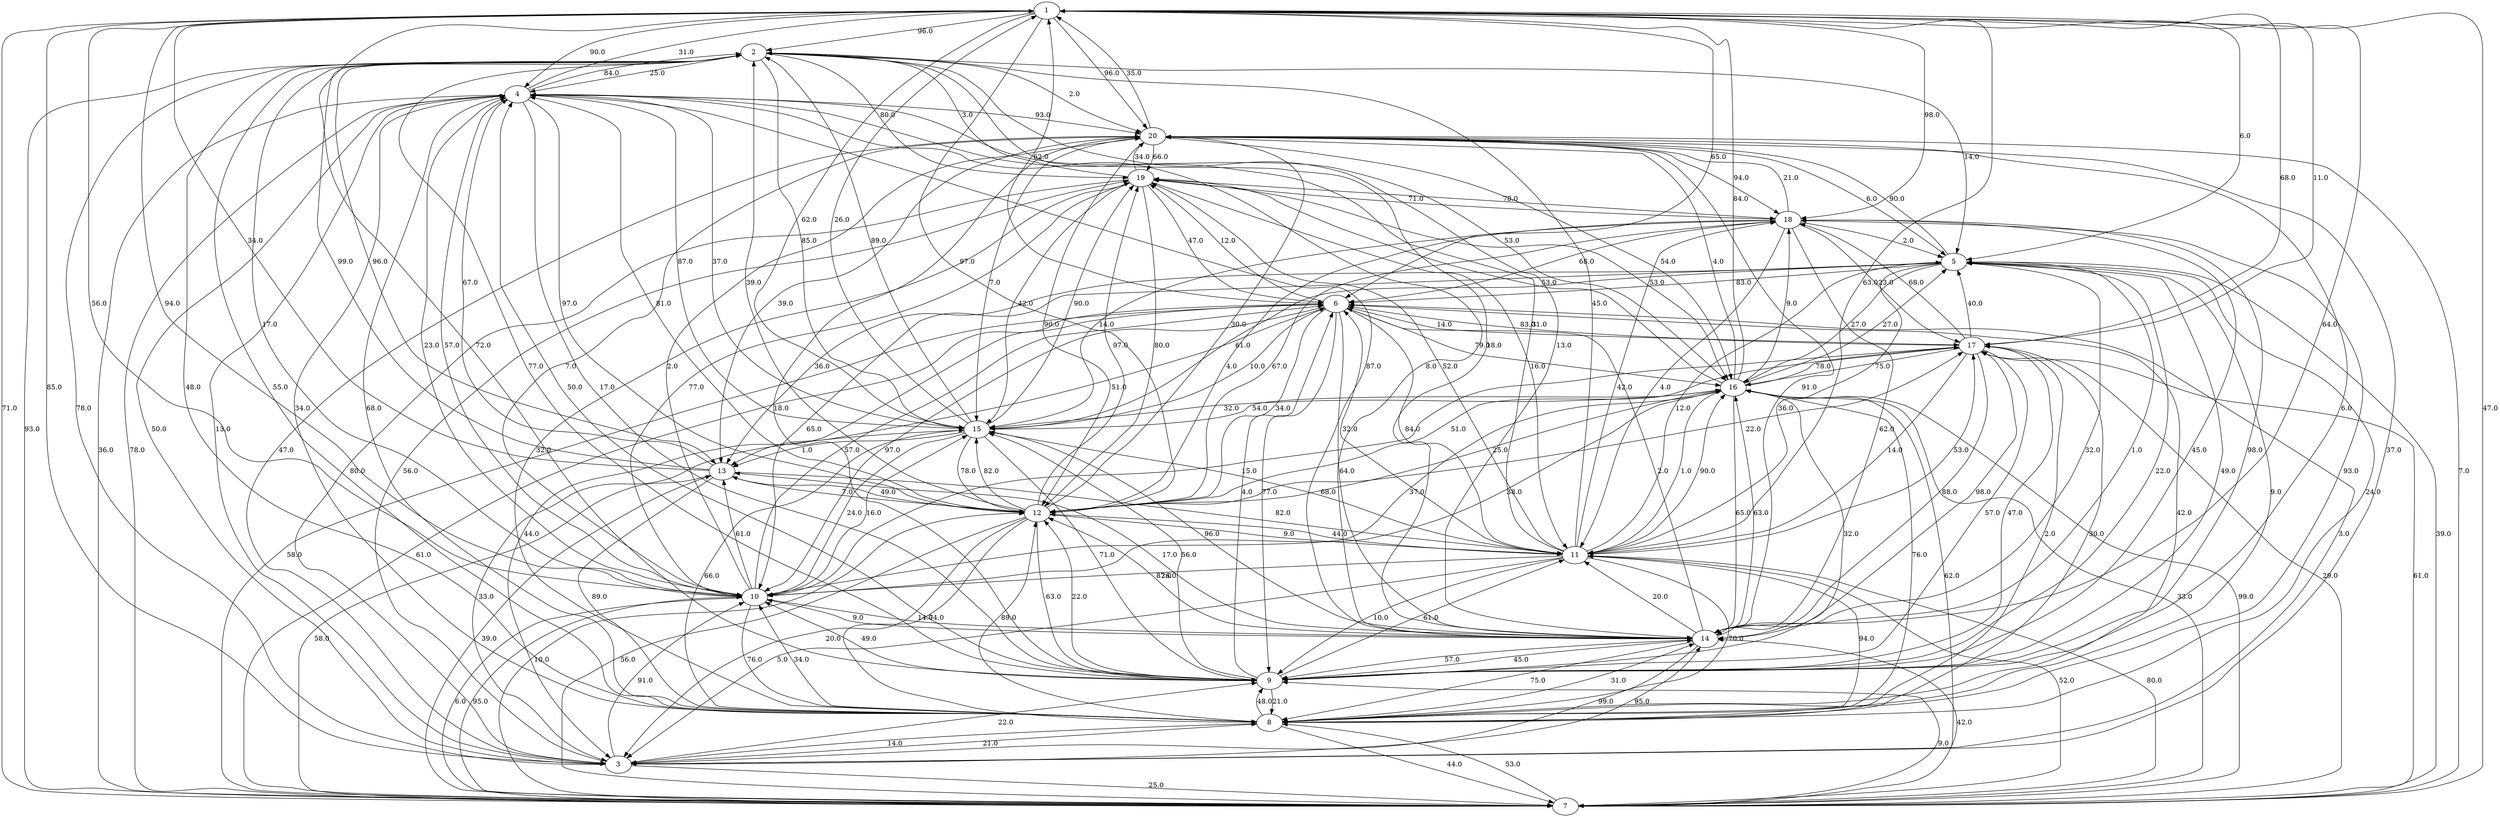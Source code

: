 strict digraph G {
  1 [ label="1" ];
  2 [ label="2" ];
  3 [ label="3" ];
  4 [ label="4" ];
  5 [ label="5" ];
  6 [ label="6" ];
  7 [ label="7" ];
  8 [ label="8" ];
  9 [ label="9" ];
  10 [ label="10" ];
  11 [ label="11" ];
  12 [ label="12" ];
  13 [ label="13" ];
  14 [ label="14" ];
  15 [ label="15" ];
  16 [ label="16" ];
  17 [ label="17" ];
  18 [ label="18" ];
  19 [ label="19" ];
  20 [ label="20" ];
  13 -> 4 [ label="67.0" ];
  19 -> 18 [ label="78.0" ];
  5 -> 13 [ label="36.0" ];
  9 -> 11 [ label="61.0" ];
  19 -> 3 [ label="80.0" ];
  17 -> 8 [ label="2.0" ];
  3 -> 2 [ label="78.0" ];
  4 -> 15 [ label="37.0" ];
  20 -> 19 [ label="66.0" ];
  8 -> 15 [ label="66.0" ];
  6 -> 7 [ label="61.0" ];
  5 -> 15 [ label="61.0" ];
  10 -> 13 [ label="61.0" ];
  7 -> 12 [ label="10.0" ];
  1 -> 20 [ label="96.0" ];
  8 -> 5 [ label="24.0" ];
  15 -> 2 [ label="89.0" ];
  14 -> 2 [ label="18.0" ];
  2 -> 4 [ label="25.0" ];
  18 -> 12 [ label="4.0" ];
  19 -> 15 [ label="42.0" ];
  19 -> 12 [ label="80.0" ];
  4 -> 7 [ label="36.0" ];
  16 -> 11 [ label="1.0" ];
  8 -> 11 [ label="94.0" ];
  3 -> 7 [ label="25.0" ];
  18 -> 6 [ label="68.0" ];
  20 -> 10 [ label="7.0" ];
  15 -> 6 [ label="10.0" ];
  7 -> 10 [ label="95.0" ];
  11 -> 8 [ label="70.0" ];
  4 -> 1 [ label="31.0" ];
  11 -> 18 [ label="42.0" ];
  14 -> 13 [ label="17.0" ];
  16 -> 10 [ label="38.0" ];
  18 -> 20 [ label="21.0" ];
  10 -> 7 [ label="6.0" ];
  19 -> 8 [ label="32.0" ];
  4 -> 9 [ label="17.0" ];
  20 -> 7 [ label="7.0" ];
  18 -> 17 [ label="23.0" ];
  10 -> 14 [ label="14.0" ];
  2 -> 15 [ label="85.0" ];
  3 -> 9 [ label="22.0" ];
  8 -> 9 [ label="48.0" ];
  4 -> 10 [ label="57.0" ];
  16 -> 8 [ label="76.0" ];
  11 -> 10 [ label="26.0" ];
  14 -> 12 [ label="87.0" ];
  17 -> 11 [ label="14.0" ];
  4 -> 12 [ label="97.0" ];
  14 -> 11 [ label="20.0" ];
  11 -> 19 [ label="52.0" ];
  16 -> 20 [ label="4.0" ];
  1 -> 6 [ label="65.0" ];
  2 -> 9 [ label="77.0" ];
  19 -> 11 [ label="16.0" ];
  17 -> 6 [ label="83.0" ];
  1 -> 5 [ label="6.0" ];
  12 -> 20 [ label="30.0" ];
  14 -> 9 [ label="57.0" ];
  8 -> 2 [ label="55.0" ];
  11 -> 5 [ label="12.0" ];
  5 -> 8 [ label="9.0" ];
  11 -> 3 [ label="5.0" ];
  1 -> 17 [ label="68.0" ];
  18 -> 15 [ label="14.0" ];
  6 -> 13 [ label="51.0" ];
  14 -> 8 [ label="75.0" ];
  12 -> 8 [ label="74.0" ];
  10 -> 1 [ label="94.0" ];
  8 -> 14 [ label="31.0" ];
  14 -> 15 [ label="96.0" ];
  1 -> 7 [ label="71.0" ];
  10 -> 6 [ label="57.0" ];
  20 -> 13 [ label="39.0" ];
  5 -> 14 [ label="1.0" ];
  17 -> 16 [ label="75.0" ];
  6 -> 11 [ label="84.0" ];
  20 -> 5 [ label="6.0" ];
  20 -> 12 [ label="90.0" ];
  6 -> 8 [ label="42.0" ];
  16 -> 18 [ label="9.0" ];
  4 -> 2 [ label="84.0" ];
  18 -> 19 [ label="71.0" ];
  4 -> 20 [ label="93.0" ];
  7 -> 11 [ label="52.0" ];
  1 -> 10 [ label="56.0" ];
  20 -> 9 [ label="18.0" ];
  1 -> 12 [ label="97.0" ];
  9 -> 15 [ label="56.0" ];
  8 -> 10 [ label="34.0" ];
  1 -> 15 [ label="62.0" ];
  9 -> 12 [ label="22.0" ];
  8 -> 4 [ label="68.0" ];
  14 -> 1 [ label="64.0" ];
  1 -> 11 [ label="63.0" ];
  3 -> 8 [ label="21.0" ];
  18 -> 9 [ label="45.0" ];
  13 -> 12 [ label="7.0" ];
  9 -> 20 [ label="6.0" ];
  9 -> 10 [ label="49.0" ];
  16 -> 14 [ label="65.0" ];
  5 -> 16 [ label="27.0" ];
  3 -> 10 [ label="91.0" ];
  11 -> 7 [ label="80.0" ];
  4 -> 14 [ label="8.0" ];
  5 -> 6 [ label="83.0" ];
  11 -> 12 [ label="44.0" ];
  14 -> 16 [ label="63.0" ];
  12 -> 16 [ label="25.0" ];
  3 -> 4 [ label="13.0" ];
  15 -> 4 [ label="87.0" ];
  14 -> 5 [ label="32.0" ];
  3 -> 16 [ label="62.0" ];
  12 -> 13 [ label="49.0" ];
  6 -> 3 [ label="44.0" ];
  19 -> 6 [ label="47.0" ];
  14 -> 17 [ label="98.0" ];
  3 -> 20 [ label="47.0" ];
  6 -> 10 [ label="97.0" ];
  20 -> 16 [ label="54.0" ];
  5 -> 10 [ label="65.0" ];
  17 -> 14 [ label="88.0" ];
  8 -> 12 [ label="89.0" ];
  9 -> 14 [ label="45.0" ];
  1 -> 2 [ label="96.0" ];
  10 -> 20 [ label="2.0" ];
  17 -> 5 [ label="40.0" ];
  2 -> 13 [ label="96.0" ];
  6 -> 12 [ label="34.0" ];
  11 -> 16 [ label="90.0" ];
  12 -> 17 [ label="22.0" ];
  7 -> 6 [ label="58.0" ];
  15 -> 19 [ label="90.0" ];
  20 -> 18 [ label="94.0" ];
  9 -> 18 [ label="98.0" ];
  13 -> 1 [ label="34.0" ];
  14 -> 3 [ label="99.0" ];
  1 -> 9 [ label="72.0" ];
  16 -> 7 [ label="33.0" ];
  12 -> 9 [ label="63.0" ];
  4 -> 8 [ label="34.0" ];
  15 -> 10 [ label="24.0" ];
  20 -> 1 [ label="35.0" ];
  12 -> 15 [ label="82.0" ];
  7 -> 17 [ label="61.0" ];
  12 -> 19 [ label="97.0" ];
  6 -> 16 [ label="79.0" ];
  3 -> 14 [ label="95.0" ];
  17 -> 18 [ label="68.0" ];
  15 -> 9 [ label="71.0" ];
  4 -> 16 [ label="53.0" ];
  18 -> 5 [ label="2.0" ];
  16 -> 5 [ label="27.0" ];
  5 -> 11 [ label="36.0" ];
  5 -> 9 [ label="49.0" ];
  7 -> 14 [ label="42.0" ];
  3 -> 6 [ label="3.0" ];
  3 -> 19 [ label="56.0" ];
  6 -> 17 [ label="14.0" ];
  12 -> 11 [ label="9.0" ];
  11 -> 4 [ label="31.0" ];
  3 -> 1 [ label="85.0" ];
  19 -> 16 [ label="53.0" ];
  19 -> 2 [ label="3.0" ];
  10 -> 16 [ label="37.0" ];
  14 -> 6 [ label="2.0" ];
  7 -> 9 [ label="9.0" ];
  12 -> 18 [ label="67.0" ];
  9 -> 5 [ label="22.0" ];
  14 -> 10 [ label="9.0" ];
  15 -> 13 [ label="1.0" ];
  19 -> 20 [ label="34.0" ];
  10 -> 2 [ label="17.0" ];
  2 -> 20 [ label="2.0" ];
  17 -> 7 [ label="29.0" ];
  2 -> 19 [ label="80.0" ];
  10 -> 19 [ label="77.0" ];
  16 -> 9 [ label="32.0" ];
  9 -> 6 [ label="4.0" ];
  12 -> 2 [ label="39.0" ];
  2 -> 8 [ label="48.0" ];
  15 -> 16 [ label="54.0" ];
  14 -> 20 [ label="91.0" ];
  8 -> 3 [ label="14.0" ];
  6 -> 14 [ label="64.0" ];
  16 -> 19 [ label="53.0" ];
  12 -> 4 [ label="81.0" ];
  15 -> 3 [ label="33.0" ];
  10 -> 15 [ label="16.0" ];
  10 -> 4 [ label="23.0" ];
  10 -> 8 [ label="76.0" ];
  11 -> 15 [ label="68.0" ];
  16 -> 15 [ label="32.0" ];
  9 -> 17 [ label="47.0" ];
  2 -> 5 [ label="14.0" ];
  9 -> 8 [ label="21.0" ];
  4 -> 3 [ label="50.0" ];
  14 -> 4 [ label="87.0" ];
  11 -> 9 [ label="10.0" ];
  13 -> 2 [ label="99.0" ];
  18 -> 14 [ label="62.0" ];
  9 -> 4 [ label="50.0" ];
  11 -> 17 [ label="53.0" ];
  16 -> 17 [ label="78.0" ];
  7 -> 4 [ label="78.0" ];
  7 -> 1 [ label="47.0" ];
  7 -> 16 [ label="99.0" ];
  20 -> 15 [ label="7.0" ];
  5 -> 20 [ label="90.0" ];
  6 -> 9 [ label="77.0" ];
  20 -> 3 [ label="37.0" ];
  8 -> 18 [ label="93.0" ];
  8 -> 17 [ label="30.0" ];
  18 -> 11 [ label="4.0" ];
  1 -> 4 [ label="90.0" ];
  17 -> 1 [ label="11.0" ];
  15 -> 12 [ label="78.0" ];
  16 -> 1 [ label="84.0" ];
  13 -> 11 [ label="82.0" ];
  12 -> 7 [ label="56.0" ];
  13 -> 7 [ label="58.0" ];
  2 -> 14 [ label="13.0" ];
  13 -> 8 [ label="89.0" ];
  8 -> 7 [ label="44.0" ];
  6 -> 1 [ label="62.0" ];
  12 -> 3 [ label="20.0" ];
  7 -> 8 [ label="53.0" ];
  7 -> 13 [ label="39.0" ];
  1 -> 18 [ label="98.0" ];
  17 -> 12 [ label="51.0" ];
  6 -> 19 [ label="12.0" ];
  17 -> 10 [ label="15.0" ];
  15 -> 1 [ label="26.0" ];
  17 -> 9 [ label="57.0" ];
  11 -> 6 [ label="32.0" ];
  7 -> 5 [ label="39.0" ];
  2 -> 7 [ label="93.0" ];
  11 -> 2 [ label="45.0" ];
}

